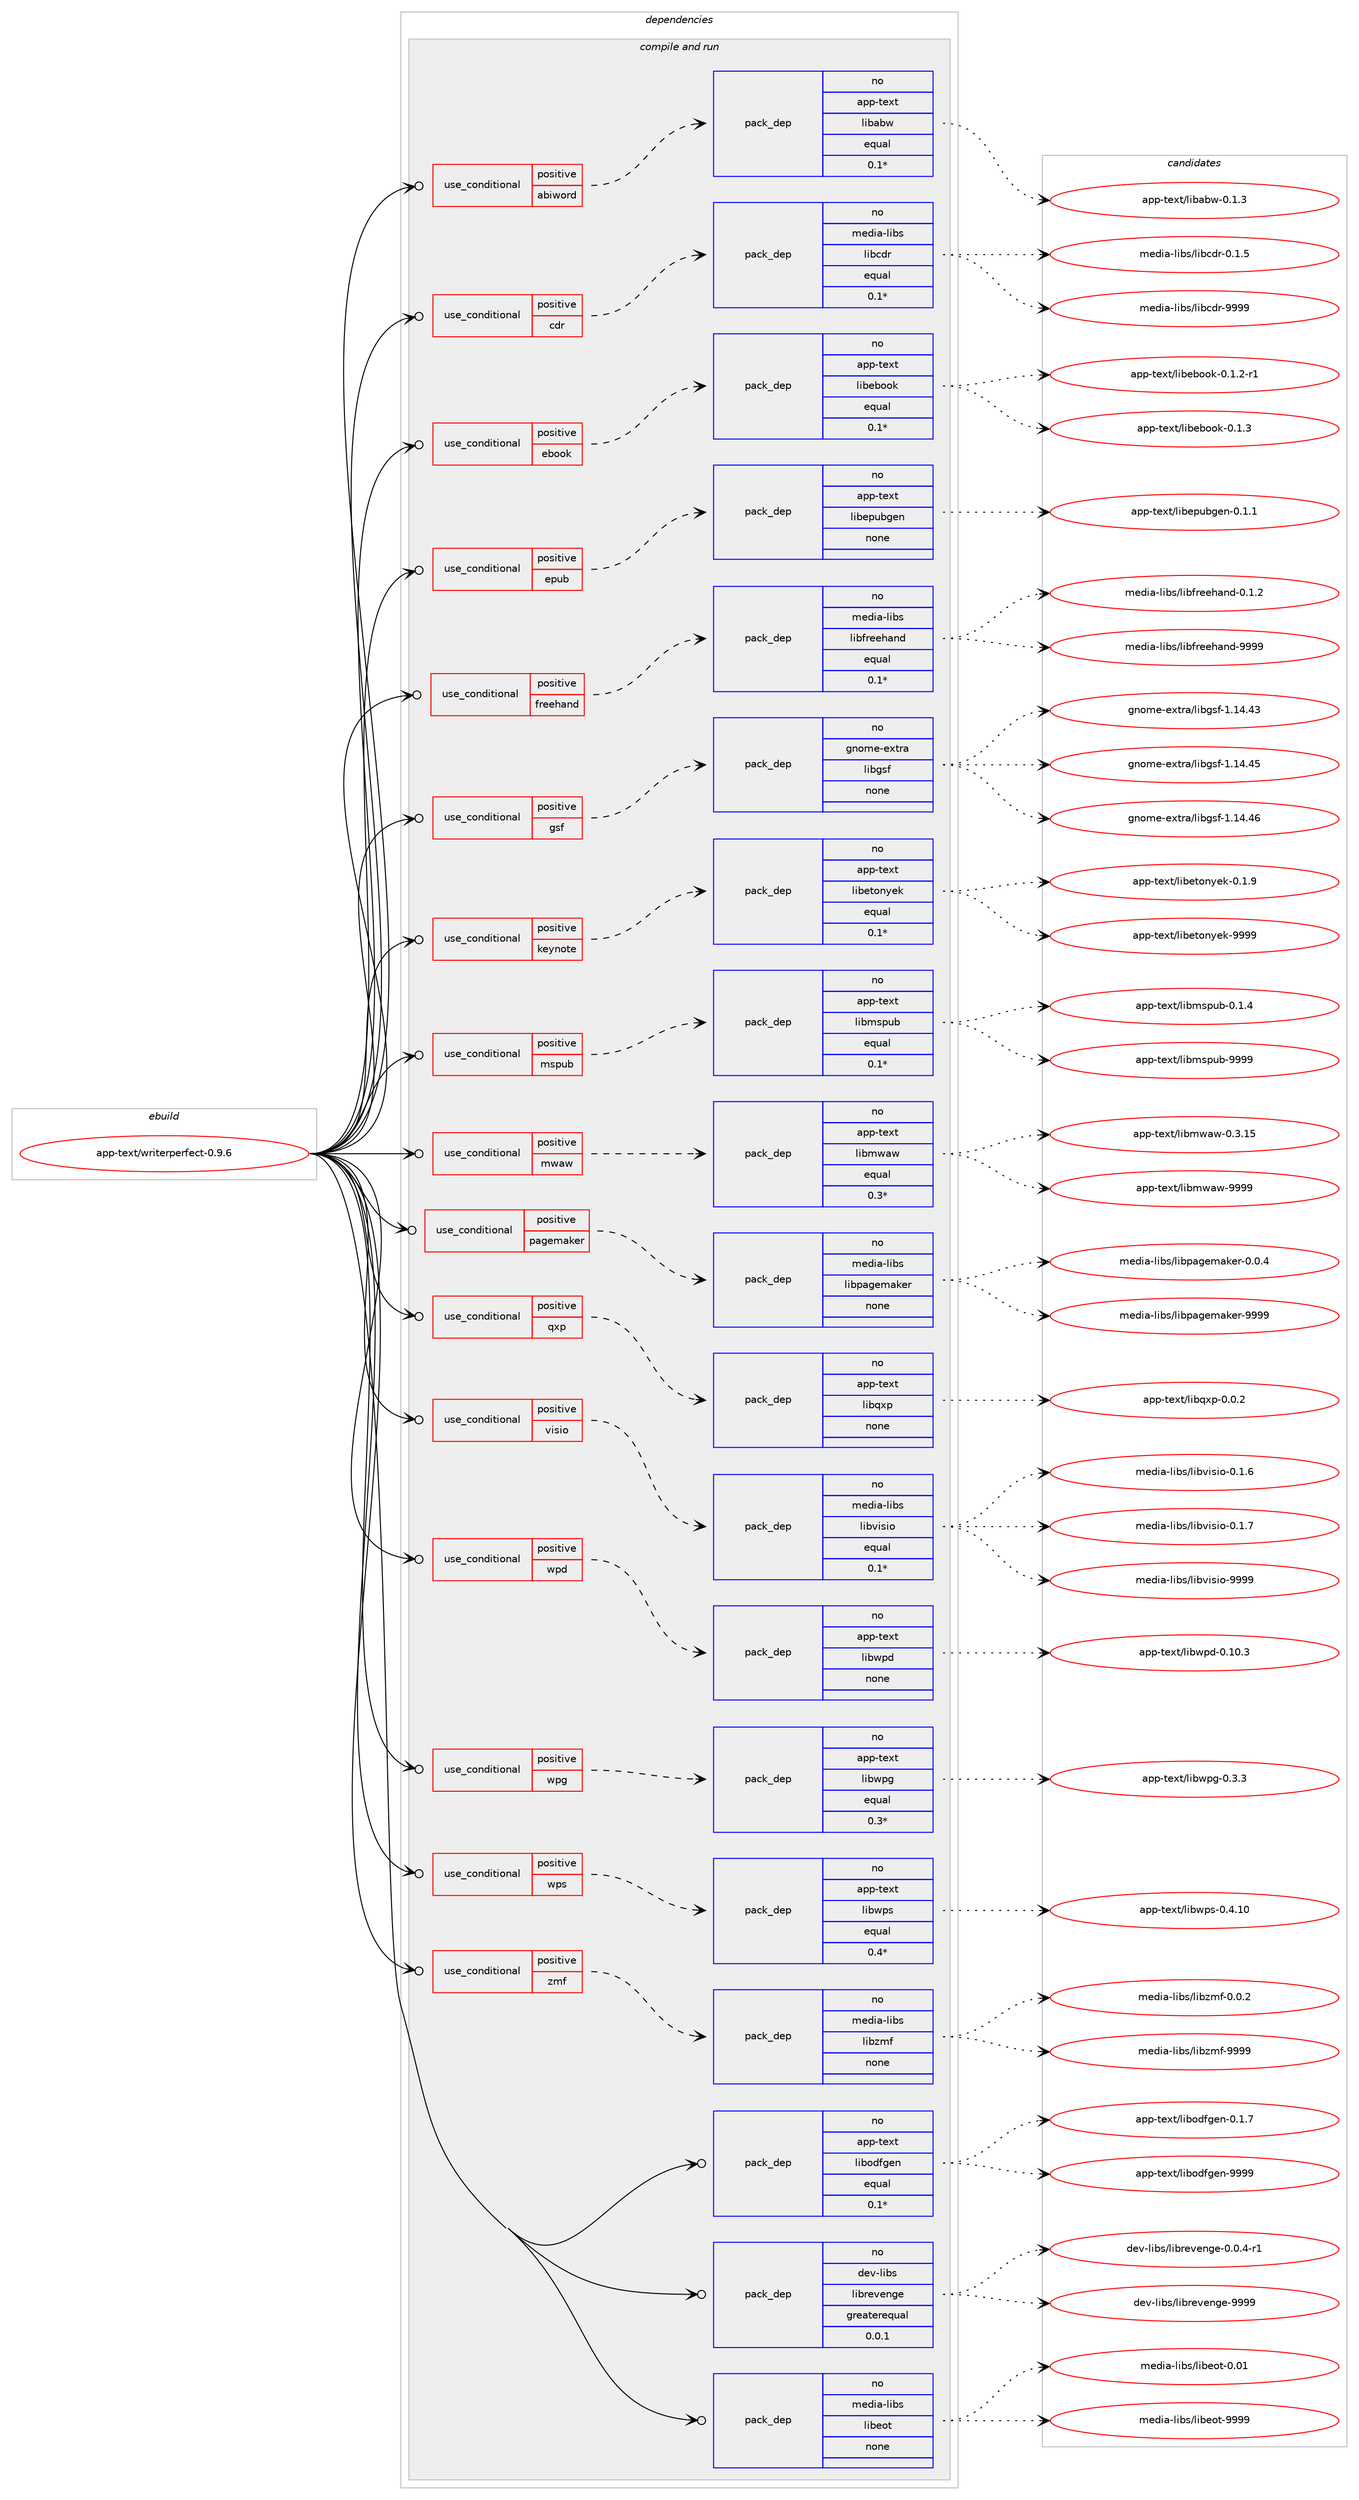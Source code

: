 digraph prolog {

# *************
# Graph options
# *************

newrank=true;
concentrate=true;
compound=true;
graph [rankdir=LR,fontname=Helvetica,fontsize=10,ranksep=1.5];#, ranksep=2.5, nodesep=0.2];
edge  [arrowhead=vee];
node  [fontname=Helvetica,fontsize=10];

# **********
# The ebuild
# **********

subgraph cluster_leftcol {
color=gray;
rank=same;
label=<<i>ebuild</i>>;
id [label="app-text/writerperfect-0.9.6", color=red, width=4, href="../app-text/writerperfect-0.9.6.svg"];
}

# ****************
# The dependencies
# ****************

subgraph cluster_midcol {
color=gray;
label=<<i>dependencies</i>>;
subgraph cluster_compile {
fillcolor="#eeeeee";
style=filled;
label=<<i>compile</i>>;
}
subgraph cluster_compileandrun {
fillcolor="#eeeeee";
style=filled;
label=<<i>compile and run</i>>;
subgraph cond122105 {
dependency512935 [label=<<TABLE BORDER="0" CELLBORDER="1" CELLSPACING="0" CELLPADDING="4"><TR><TD ROWSPAN="3" CELLPADDING="10">use_conditional</TD></TR><TR><TD>positive</TD></TR><TR><TD>abiword</TD></TR></TABLE>>, shape=none, color=red];
subgraph pack381542 {
dependency512936 [label=<<TABLE BORDER="0" CELLBORDER="1" CELLSPACING="0" CELLPADDING="4" WIDTH="220"><TR><TD ROWSPAN="6" CELLPADDING="30">pack_dep</TD></TR><TR><TD WIDTH="110">no</TD></TR><TR><TD>app-text</TD></TR><TR><TD>libabw</TD></TR><TR><TD>equal</TD></TR><TR><TD>0.1*</TD></TR></TABLE>>, shape=none, color=blue];
}
dependency512935:e -> dependency512936:w [weight=20,style="dashed",arrowhead="vee"];
}
id:e -> dependency512935:w [weight=20,style="solid",arrowhead="odotvee"];
subgraph cond122106 {
dependency512937 [label=<<TABLE BORDER="0" CELLBORDER="1" CELLSPACING="0" CELLPADDING="4"><TR><TD ROWSPAN="3" CELLPADDING="10">use_conditional</TD></TR><TR><TD>positive</TD></TR><TR><TD>cdr</TD></TR></TABLE>>, shape=none, color=red];
subgraph pack381543 {
dependency512938 [label=<<TABLE BORDER="0" CELLBORDER="1" CELLSPACING="0" CELLPADDING="4" WIDTH="220"><TR><TD ROWSPAN="6" CELLPADDING="30">pack_dep</TD></TR><TR><TD WIDTH="110">no</TD></TR><TR><TD>media-libs</TD></TR><TR><TD>libcdr</TD></TR><TR><TD>equal</TD></TR><TR><TD>0.1*</TD></TR></TABLE>>, shape=none, color=blue];
}
dependency512937:e -> dependency512938:w [weight=20,style="dashed",arrowhead="vee"];
}
id:e -> dependency512937:w [weight=20,style="solid",arrowhead="odotvee"];
subgraph cond122107 {
dependency512939 [label=<<TABLE BORDER="0" CELLBORDER="1" CELLSPACING="0" CELLPADDING="4"><TR><TD ROWSPAN="3" CELLPADDING="10">use_conditional</TD></TR><TR><TD>positive</TD></TR><TR><TD>ebook</TD></TR></TABLE>>, shape=none, color=red];
subgraph pack381544 {
dependency512940 [label=<<TABLE BORDER="0" CELLBORDER="1" CELLSPACING="0" CELLPADDING="4" WIDTH="220"><TR><TD ROWSPAN="6" CELLPADDING="30">pack_dep</TD></TR><TR><TD WIDTH="110">no</TD></TR><TR><TD>app-text</TD></TR><TR><TD>libebook</TD></TR><TR><TD>equal</TD></TR><TR><TD>0.1*</TD></TR></TABLE>>, shape=none, color=blue];
}
dependency512939:e -> dependency512940:w [weight=20,style="dashed",arrowhead="vee"];
}
id:e -> dependency512939:w [weight=20,style="solid",arrowhead="odotvee"];
subgraph cond122108 {
dependency512941 [label=<<TABLE BORDER="0" CELLBORDER="1" CELLSPACING="0" CELLPADDING="4"><TR><TD ROWSPAN="3" CELLPADDING="10">use_conditional</TD></TR><TR><TD>positive</TD></TR><TR><TD>epub</TD></TR></TABLE>>, shape=none, color=red];
subgraph pack381545 {
dependency512942 [label=<<TABLE BORDER="0" CELLBORDER="1" CELLSPACING="0" CELLPADDING="4" WIDTH="220"><TR><TD ROWSPAN="6" CELLPADDING="30">pack_dep</TD></TR><TR><TD WIDTH="110">no</TD></TR><TR><TD>app-text</TD></TR><TR><TD>libepubgen</TD></TR><TR><TD>none</TD></TR><TR><TD></TD></TR></TABLE>>, shape=none, color=blue];
}
dependency512941:e -> dependency512942:w [weight=20,style="dashed",arrowhead="vee"];
}
id:e -> dependency512941:w [weight=20,style="solid",arrowhead="odotvee"];
subgraph cond122109 {
dependency512943 [label=<<TABLE BORDER="0" CELLBORDER="1" CELLSPACING="0" CELLPADDING="4"><TR><TD ROWSPAN="3" CELLPADDING="10">use_conditional</TD></TR><TR><TD>positive</TD></TR><TR><TD>freehand</TD></TR></TABLE>>, shape=none, color=red];
subgraph pack381546 {
dependency512944 [label=<<TABLE BORDER="0" CELLBORDER="1" CELLSPACING="0" CELLPADDING="4" WIDTH="220"><TR><TD ROWSPAN="6" CELLPADDING="30">pack_dep</TD></TR><TR><TD WIDTH="110">no</TD></TR><TR><TD>media-libs</TD></TR><TR><TD>libfreehand</TD></TR><TR><TD>equal</TD></TR><TR><TD>0.1*</TD></TR></TABLE>>, shape=none, color=blue];
}
dependency512943:e -> dependency512944:w [weight=20,style="dashed",arrowhead="vee"];
}
id:e -> dependency512943:w [weight=20,style="solid",arrowhead="odotvee"];
subgraph cond122110 {
dependency512945 [label=<<TABLE BORDER="0" CELLBORDER="1" CELLSPACING="0" CELLPADDING="4"><TR><TD ROWSPAN="3" CELLPADDING="10">use_conditional</TD></TR><TR><TD>positive</TD></TR><TR><TD>gsf</TD></TR></TABLE>>, shape=none, color=red];
subgraph pack381547 {
dependency512946 [label=<<TABLE BORDER="0" CELLBORDER="1" CELLSPACING="0" CELLPADDING="4" WIDTH="220"><TR><TD ROWSPAN="6" CELLPADDING="30">pack_dep</TD></TR><TR><TD WIDTH="110">no</TD></TR><TR><TD>gnome-extra</TD></TR><TR><TD>libgsf</TD></TR><TR><TD>none</TD></TR><TR><TD></TD></TR></TABLE>>, shape=none, color=blue];
}
dependency512945:e -> dependency512946:w [weight=20,style="dashed",arrowhead="vee"];
}
id:e -> dependency512945:w [weight=20,style="solid",arrowhead="odotvee"];
subgraph cond122111 {
dependency512947 [label=<<TABLE BORDER="0" CELLBORDER="1" CELLSPACING="0" CELLPADDING="4"><TR><TD ROWSPAN="3" CELLPADDING="10">use_conditional</TD></TR><TR><TD>positive</TD></TR><TR><TD>keynote</TD></TR></TABLE>>, shape=none, color=red];
subgraph pack381548 {
dependency512948 [label=<<TABLE BORDER="0" CELLBORDER="1" CELLSPACING="0" CELLPADDING="4" WIDTH="220"><TR><TD ROWSPAN="6" CELLPADDING="30">pack_dep</TD></TR><TR><TD WIDTH="110">no</TD></TR><TR><TD>app-text</TD></TR><TR><TD>libetonyek</TD></TR><TR><TD>equal</TD></TR><TR><TD>0.1*</TD></TR></TABLE>>, shape=none, color=blue];
}
dependency512947:e -> dependency512948:w [weight=20,style="dashed",arrowhead="vee"];
}
id:e -> dependency512947:w [weight=20,style="solid",arrowhead="odotvee"];
subgraph cond122112 {
dependency512949 [label=<<TABLE BORDER="0" CELLBORDER="1" CELLSPACING="0" CELLPADDING="4"><TR><TD ROWSPAN="3" CELLPADDING="10">use_conditional</TD></TR><TR><TD>positive</TD></TR><TR><TD>mspub</TD></TR></TABLE>>, shape=none, color=red];
subgraph pack381549 {
dependency512950 [label=<<TABLE BORDER="0" CELLBORDER="1" CELLSPACING="0" CELLPADDING="4" WIDTH="220"><TR><TD ROWSPAN="6" CELLPADDING="30">pack_dep</TD></TR><TR><TD WIDTH="110">no</TD></TR><TR><TD>app-text</TD></TR><TR><TD>libmspub</TD></TR><TR><TD>equal</TD></TR><TR><TD>0.1*</TD></TR></TABLE>>, shape=none, color=blue];
}
dependency512949:e -> dependency512950:w [weight=20,style="dashed",arrowhead="vee"];
}
id:e -> dependency512949:w [weight=20,style="solid",arrowhead="odotvee"];
subgraph cond122113 {
dependency512951 [label=<<TABLE BORDER="0" CELLBORDER="1" CELLSPACING="0" CELLPADDING="4"><TR><TD ROWSPAN="3" CELLPADDING="10">use_conditional</TD></TR><TR><TD>positive</TD></TR><TR><TD>mwaw</TD></TR></TABLE>>, shape=none, color=red];
subgraph pack381550 {
dependency512952 [label=<<TABLE BORDER="0" CELLBORDER="1" CELLSPACING="0" CELLPADDING="4" WIDTH="220"><TR><TD ROWSPAN="6" CELLPADDING="30">pack_dep</TD></TR><TR><TD WIDTH="110">no</TD></TR><TR><TD>app-text</TD></TR><TR><TD>libmwaw</TD></TR><TR><TD>equal</TD></TR><TR><TD>0.3*</TD></TR></TABLE>>, shape=none, color=blue];
}
dependency512951:e -> dependency512952:w [weight=20,style="dashed",arrowhead="vee"];
}
id:e -> dependency512951:w [weight=20,style="solid",arrowhead="odotvee"];
subgraph cond122114 {
dependency512953 [label=<<TABLE BORDER="0" CELLBORDER="1" CELLSPACING="0" CELLPADDING="4"><TR><TD ROWSPAN="3" CELLPADDING="10">use_conditional</TD></TR><TR><TD>positive</TD></TR><TR><TD>pagemaker</TD></TR></TABLE>>, shape=none, color=red];
subgraph pack381551 {
dependency512954 [label=<<TABLE BORDER="0" CELLBORDER="1" CELLSPACING="0" CELLPADDING="4" WIDTH="220"><TR><TD ROWSPAN="6" CELLPADDING="30">pack_dep</TD></TR><TR><TD WIDTH="110">no</TD></TR><TR><TD>media-libs</TD></TR><TR><TD>libpagemaker</TD></TR><TR><TD>none</TD></TR><TR><TD></TD></TR></TABLE>>, shape=none, color=blue];
}
dependency512953:e -> dependency512954:w [weight=20,style="dashed",arrowhead="vee"];
}
id:e -> dependency512953:w [weight=20,style="solid",arrowhead="odotvee"];
subgraph cond122115 {
dependency512955 [label=<<TABLE BORDER="0" CELLBORDER="1" CELLSPACING="0" CELLPADDING="4"><TR><TD ROWSPAN="3" CELLPADDING="10">use_conditional</TD></TR><TR><TD>positive</TD></TR><TR><TD>qxp</TD></TR></TABLE>>, shape=none, color=red];
subgraph pack381552 {
dependency512956 [label=<<TABLE BORDER="0" CELLBORDER="1" CELLSPACING="0" CELLPADDING="4" WIDTH="220"><TR><TD ROWSPAN="6" CELLPADDING="30">pack_dep</TD></TR><TR><TD WIDTH="110">no</TD></TR><TR><TD>app-text</TD></TR><TR><TD>libqxp</TD></TR><TR><TD>none</TD></TR><TR><TD></TD></TR></TABLE>>, shape=none, color=blue];
}
dependency512955:e -> dependency512956:w [weight=20,style="dashed",arrowhead="vee"];
}
id:e -> dependency512955:w [weight=20,style="solid",arrowhead="odotvee"];
subgraph cond122116 {
dependency512957 [label=<<TABLE BORDER="0" CELLBORDER="1" CELLSPACING="0" CELLPADDING="4"><TR><TD ROWSPAN="3" CELLPADDING="10">use_conditional</TD></TR><TR><TD>positive</TD></TR><TR><TD>visio</TD></TR></TABLE>>, shape=none, color=red];
subgraph pack381553 {
dependency512958 [label=<<TABLE BORDER="0" CELLBORDER="1" CELLSPACING="0" CELLPADDING="4" WIDTH="220"><TR><TD ROWSPAN="6" CELLPADDING="30">pack_dep</TD></TR><TR><TD WIDTH="110">no</TD></TR><TR><TD>media-libs</TD></TR><TR><TD>libvisio</TD></TR><TR><TD>equal</TD></TR><TR><TD>0.1*</TD></TR></TABLE>>, shape=none, color=blue];
}
dependency512957:e -> dependency512958:w [weight=20,style="dashed",arrowhead="vee"];
}
id:e -> dependency512957:w [weight=20,style="solid",arrowhead="odotvee"];
subgraph cond122117 {
dependency512959 [label=<<TABLE BORDER="0" CELLBORDER="1" CELLSPACING="0" CELLPADDING="4"><TR><TD ROWSPAN="3" CELLPADDING="10">use_conditional</TD></TR><TR><TD>positive</TD></TR><TR><TD>wpd</TD></TR></TABLE>>, shape=none, color=red];
subgraph pack381554 {
dependency512960 [label=<<TABLE BORDER="0" CELLBORDER="1" CELLSPACING="0" CELLPADDING="4" WIDTH="220"><TR><TD ROWSPAN="6" CELLPADDING="30">pack_dep</TD></TR><TR><TD WIDTH="110">no</TD></TR><TR><TD>app-text</TD></TR><TR><TD>libwpd</TD></TR><TR><TD>none</TD></TR><TR><TD></TD></TR></TABLE>>, shape=none, color=blue];
}
dependency512959:e -> dependency512960:w [weight=20,style="dashed",arrowhead="vee"];
}
id:e -> dependency512959:w [weight=20,style="solid",arrowhead="odotvee"];
subgraph cond122118 {
dependency512961 [label=<<TABLE BORDER="0" CELLBORDER="1" CELLSPACING="0" CELLPADDING="4"><TR><TD ROWSPAN="3" CELLPADDING="10">use_conditional</TD></TR><TR><TD>positive</TD></TR><TR><TD>wpg</TD></TR></TABLE>>, shape=none, color=red];
subgraph pack381555 {
dependency512962 [label=<<TABLE BORDER="0" CELLBORDER="1" CELLSPACING="0" CELLPADDING="4" WIDTH="220"><TR><TD ROWSPAN="6" CELLPADDING="30">pack_dep</TD></TR><TR><TD WIDTH="110">no</TD></TR><TR><TD>app-text</TD></TR><TR><TD>libwpg</TD></TR><TR><TD>equal</TD></TR><TR><TD>0.3*</TD></TR></TABLE>>, shape=none, color=blue];
}
dependency512961:e -> dependency512962:w [weight=20,style="dashed",arrowhead="vee"];
}
id:e -> dependency512961:w [weight=20,style="solid",arrowhead="odotvee"];
subgraph cond122119 {
dependency512963 [label=<<TABLE BORDER="0" CELLBORDER="1" CELLSPACING="0" CELLPADDING="4"><TR><TD ROWSPAN="3" CELLPADDING="10">use_conditional</TD></TR><TR><TD>positive</TD></TR><TR><TD>wps</TD></TR></TABLE>>, shape=none, color=red];
subgraph pack381556 {
dependency512964 [label=<<TABLE BORDER="0" CELLBORDER="1" CELLSPACING="0" CELLPADDING="4" WIDTH="220"><TR><TD ROWSPAN="6" CELLPADDING="30">pack_dep</TD></TR><TR><TD WIDTH="110">no</TD></TR><TR><TD>app-text</TD></TR><TR><TD>libwps</TD></TR><TR><TD>equal</TD></TR><TR><TD>0.4*</TD></TR></TABLE>>, shape=none, color=blue];
}
dependency512963:e -> dependency512964:w [weight=20,style="dashed",arrowhead="vee"];
}
id:e -> dependency512963:w [weight=20,style="solid",arrowhead="odotvee"];
subgraph cond122120 {
dependency512965 [label=<<TABLE BORDER="0" CELLBORDER="1" CELLSPACING="0" CELLPADDING="4"><TR><TD ROWSPAN="3" CELLPADDING="10">use_conditional</TD></TR><TR><TD>positive</TD></TR><TR><TD>zmf</TD></TR></TABLE>>, shape=none, color=red];
subgraph pack381557 {
dependency512966 [label=<<TABLE BORDER="0" CELLBORDER="1" CELLSPACING="0" CELLPADDING="4" WIDTH="220"><TR><TD ROWSPAN="6" CELLPADDING="30">pack_dep</TD></TR><TR><TD WIDTH="110">no</TD></TR><TR><TD>media-libs</TD></TR><TR><TD>libzmf</TD></TR><TR><TD>none</TD></TR><TR><TD></TD></TR></TABLE>>, shape=none, color=blue];
}
dependency512965:e -> dependency512966:w [weight=20,style="dashed",arrowhead="vee"];
}
id:e -> dependency512965:w [weight=20,style="solid",arrowhead="odotvee"];
subgraph pack381558 {
dependency512967 [label=<<TABLE BORDER="0" CELLBORDER="1" CELLSPACING="0" CELLPADDING="4" WIDTH="220"><TR><TD ROWSPAN="6" CELLPADDING="30">pack_dep</TD></TR><TR><TD WIDTH="110">no</TD></TR><TR><TD>app-text</TD></TR><TR><TD>libodfgen</TD></TR><TR><TD>equal</TD></TR><TR><TD>0.1*</TD></TR></TABLE>>, shape=none, color=blue];
}
id:e -> dependency512967:w [weight=20,style="solid",arrowhead="odotvee"];
subgraph pack381559 {
dependency512968 [label=<<TABLE BORDER="0" CELLBORDER="1" CELLSPACING="0" CELLPADDING="4" WIDTH="220"><TR><TD ROWSPAN="6" CELLPADDING="30">pack_dep</TD></TR><TR><TD WIDTH="110">no</TD></TR><TR><TD>dev-libs</TD></TR><TR><TD>librevenge</TD></TR><TR><TD>greaterequal</TD></TR><TR><TD>0.0.1</TD></TR></TABLE>>, shape=none, color=blue];
}
id:e -> dependency512968:w [weight=20,style="solid",arrowhead="odotvee"];
subgraph pack381560 {
dependency512969 [label=<<TABLE BORDER="0" CELLBORDER="1" CELLSPACING="0" CELLPADDING="4" WIDTH="220"><TR><TD ROWSPAN="6" CELLPADDING="30">pack_dep</TD></TR><TR><TD WIDTH="110">no</TD></TR><TR><TD>media-libs</TD></TR><TR><TD>libeot</TD></TR><TR><TD>none</TD></TR><TR><TD></TD></TR></TABLE>>, shape=none, color=blue];
}
id:e -> dependency512969:w [weight=20,style="solid",arrowhead="odotvee"];
}
subgraph cluster_run {
fillcolor="#eeeeee";
style=filled;
label=<<i>run</i>>;
}
}

# **************
# The candidates
# **************

subgraph cluster_choices {
rank=same;
color=gray;
label=<<i>candidates</i>>;

subgraph choice381542 {
color=black;
nodesep=1;
choice971121124511610112011647108105989798119454846494651 [label="app-text/libabw-0.1.3", color=red, width=4,href="../app-text/libabw-0.1.3.svg"];
dependency512936:e -> choice971121124511610112011647108105989798119454846494651:w [style=dotted,weight="100"];
}
subgraph choice381543 {
color=black;
nodesep=1;
choice109101100105974510810598115471081059899100114454846494653 [label="media-libs/libcdr-0.1.5", color=red, width=4,href="../media-libs/libcdr-0.1.5.svg"];
choice1091011001059745108105981154710810598991001144557575757 [label="media-libs/libcdr-9999", color=red, width=4,href="../media-libs/libcdr-9999.svg"];
dependency512938:e -> choice109101100105974510810598115471081059899100114454846494653:w [style=dotted,weight="100"];
dependency512938:e -> choice1091011001059745108105981154710810598991001144557575757:w [style=dotted,weight="100"];
}
subgraph choice381544 {
color=black;
nodesep=1;
choice97112112451161011201164710810598101981111111074548464946504511449 [label="app-text/libebook-0.1.2-r1", color=red, width=4,href="../app-text/libebook-0.1.2-r1.svg"];
choice9711211245116101120116471081059810198111111107454846494651 [label="app-text/libebook-0.1.3", color=red, width=4,href="../app-text/libebook-0.1.3.svg"];
dependency512940:e -> choice97112112451161011201164710810598101981111111074548464946504511449:w [style=dotted,weight="100"];
dependency512940:e -> choice9711211245116101120116471081059810198111111107454846494651:w [style=dotted,weight="100"];
}
subgraph choice381545 {
color=black;
nodesep=1;
choice9711211245116101120116471081059810111211798103101110454846494649 [label="app-text/libepubgen-0.1.1", color=red, width=4,href="../app-text/libepubgen-0.1.1.svg"];
dependency512942:e -> choice9711211245116101120116471081059810111211798103101110454846494649:w [style=dotted,weight="100"];
}
subgraph choice381546 {
color=black;
nodesep=1;
choice109101100105974510810598115471081059810211410110110497110100454846494650 [label="media-libs/libfreehand-0.1.2", color=red, width=4,href="../media-libs/libfreehand-0.1.2.svg"];
choice1091011001059745108105981154710810598102114101101104971101004557575757 [label="media-libs/libfreehand-9999", color=red, width=4,href="../media-libs/libfreehand-9999.svg"];
dependency512944:e -> choice109101100105974510810598115471081059810211410110110497110100454846494650:w [style=dotted,weight="100"];
dependency512944:e -> choice1091011001059745108105981154710810598102114101101104971101004557575757:w [style=dotted,weight="100"];
}
subgraph choice381547 {
color=black;
nodesep=1;
choice103110111109101451011201161149747108105981031151024549464952465251 [label="gnome-extra/libgsf-1.14.43", color=red, width=4,href="../gnome-extra/libgsf-1.14.43.svg"];
choice103110111109101451011201161149747108105981031151024549464952465253 [label="gnome-extra/libgsf-1.14.45", color=red, width=4,href="../gnome-extra/libgsf-1.14.45.svg"];
choice103110111109101451011201161149747108105981031151024549464952465254 [label="gnome-extra/libgsf-1.14.46", color=red, width=4,href="../gnome-extra/libgsf-1.14.46.svg"];
dependency512946:e -> choice103110111109101451011201161149747108105981031151024549464952465251:w [style=dotted,weight="100"];
dependency512946:e -> choice103110111109101451011201161149747108105981031151024549464952465253:w [style=dotted,weight="100"];
dependency512946:e -> choice103110111109101451011201161149747108105981031151024549464952465254:w [style=dotted,weight="100"];
}
subgraph choice381548 {
color=black;
nodesep=1;
choice97112112451161011201164710810598101116111110121101107454846494657 [label="app-text/libetonyek-0.1.9", color=red, width=4,href="../app-text/libetonyek-0.1.9.svg"];
choice971121124511610112011647108105981011161111101211011074557575757 [label="app-text/libetonyek-9999", color=red, width=4,href="../app-text/libetonyek-9999.svg"];
dependency512948:e -> choice97112112451161011201164710810598101116111110121101107454846494657:w [style=dotted,weight="100"];
dependency512948:e -> choice971121124511610112011647108105981011161111101211011074557575757:w [style=dotted,weight="100"];
}
subgraph choice381549 {
color=black;
nodesep=1;
choice9711211245116101120116471081059810911511211798454846494652 [label="app-text/libmspub-0.1.4", color=red, width=4,href="../app-text/libmspub-0.1.4.svg"];
choice97112112451161011201164710810598109115112117984557575757 [label="app-text/libmspub-9999", color=red, width=4,href="../app-text/libmspub-9999.svg"];
dependency512950:e -> choice9711211245116101120116471081059810911511211798454846494652:w [style=dotted,weight="100"];
dependency512950:e -> choice97112112451161011201164710810598109115112117984557575757:w [style=dotted,weight="100"];
}
subgraph choice381550 {
color=black;
nodesep=1;
choice971121124511610112011647108105981091199711945484651464953 [label="app-text/libmwaw-0.3.15", color=red, width=4,href="../app-text/libmwaw-0.3.15.svg"];
choice97112112451161011201164710810598109119971194557575757 [label="app-text/libmwaw-9999", color=red, width=4,href="../app-text/libmwaw-9999.svg"];
dependency512952:e -> choice971121124511610112011647108105981091199711945484651464953:w [style=dotted,weight="100"];
dependency512952:e -> choice97112112451161011201164710810598109119971194557575757:w [style=dotted,weight="100"];
}
subgraph choice381551 {
color=black;
nodesep=1;
choice10910110010597451081059811547108105981129710310110997107101114454846484652 [label="media-libs/libpagemaker-0.0.4", color=red, width=4,href="../media-libs/libpagemaker-0.0.4.svg"];
choice109101100105974510810598115471081059811297103101109971071011144557575757 [label="media-libs/libpagemaker-9999", color=red, width=4,href="../media-libs/libpagemaker-9999.svg"];
dependency512954:e -> choice10910110010597451081059811547108105981129710310110997107101114454846484652:w [style=dotted,weight="100"];
dependency512954:e -> choice109101100105974510810598115471081059811297103101109971071011144557575757:w [style=dotted,weight="100"];
}
subgraph choice381552 {
color=black;
nodesep=1;
choice97112112451161011201164710810598113120112454846484650 [label="app-text/libqxp-0.0.2", color=red, width=4,href="../app-text/libqxp-0.0.2.svg"];
dependency512956:e -> choice97112112451161011201164710810598113120112454846484650:w [style=dotted,weight="100"];
}
subgraph choice381553 {
color=black;
nodesep=1;
choice1091011001059745108105981154710810598118105115105111454846494654 [label="media-libs/libvisio-0.1.6", color=red, width=4,href="../media-libs/libvisio-0.1.6.svg"];
choice1091011001059745108105981154710810598118105115105111454846494655 [label="media-libs/libvisio-0.1.7", color=red, width=4,href="../media-libs/libvisio-0.1.7.svg"];
choice10910110010597451081059811547108105981181051151051114557575757 [label="media-libs/libvisio-9999", color=red, width=4,href="../media-libs/libvisio-9999.svg"];
dependency512958:e -> choice1091011001059745108105981154710810598118105115105111454846494654:w [style=dotted,weight="100"];
dependency512958:e -> choice1091011001059745108105981154710810598118105115105111454846494655:w [style=dotted,weight="100"];
dependency512958:e -> choice10910110010597451081059811547108105981181051151051114557575757:w [style=dotted,weight="100"];
}
subgraph choice381554 {
color=black;
nodesep=1;
choice9711211245116101120116471081059811911210045484649484651 [label="app-text/libwpd-0.10.3", color=red, width=4,href="../app-text/libwpd-0.10.3.svg"];
dependency512960:e -> choice9711211245116101120116471081059811911210045484649484651:w [style=dotted,weight="100"];
}
subgraph choice381555 {
color=black;
nodesep=1;
choice97112112451161011201164710810598119112103454846514651 [label="app-text/libwpg-0.3.3", color=red, width=4,href="../app-text/libwpg-0.3.3.svg"];
dependency512962:e -> choice97112112451161011201164710810598119112103454846514651:w [style=dotted,weight="100"];
}
subgraph choice381556 {
color=black;
nodesep=1;
choice9711211245116101120116471081059811911211545484652464948 [label="app-text/libwps-0.4.10", color=red, width=4,href="../app-text/libwps-0.4.10.svg"];
dependency512964:e -> choice9711211245116101120116471081059811911211545484652464948:w [style=dotted,weight="100"];
}
subgraph choice381557 {
color=black;
nodesep=1;
choice1091011001059745108105981154710810598122109102454846484650 [label="media-libs/libzmf-0.0.2", color=red, width=4,href="../media-libs/libzmf-0.0.2.svg"];
choice10910110010597451081059811547108105981221091024557575757 [label="media-libs/libzmf-9999", color=red, width=4,href="../media-libs/libzmf-9999.svg"];
dependency512966:e -> choice1091011001059745108105981154710810598122109102454846484650:w [style=dotted,weight="100"];
dependency512966:e -> choice10910110010597451081059811547108105981221091024557575757:w [style=dotted,weight="100"];
}
subgraph choice381558 {
color=black;
nodesep=1;
choice97112112451161011201164710810598111100102103101110454846494655 [label="app-text/libodfgen-0.1.7", color=red, width=4,href="../app-text/libodfgen-0.1.7.svg"];
choice971121124511610112011647108105981111001021031011104557575757 [label="app-text/libodfgen-9999", color=red, width=4,href="../app-text/libodfgen-9999.svg"];
dependency512967:e -> choice97112112451161011201164710810598111100102103101110454846494655:w [style=dotted,weight="100"];
dependency512967:e -> choice971121124511610112011647108105981111001021031011104557575757:w [style=dotted,weight="100"];
}
subgraph choice381559 {
color=black;
nodesep=1;
choice100101118451081059811547108105981141011181011101031014548464846524511449 [label="dev-libs/librevenge-0.0.4-r1", color=red, width=4,href="../dev-libs/librevenge-0.0.4-r1.svg"];
choice100101118451081059811547108105981141011181011101031014557575757 [label="dev-libs/librevenge-9999", color=red, width=4,href="../dev-libs/librevenge-9999.svg"];
dependency512968:e -> choice100101118451081059811547108105981141011181011101031014548464846524511449:w [style=dotted,weight="100"];
dependency512968:e -> choice100101118451081059811547108105981141011181011101031014557575757:w [style=dotted,weight="100"];
}
subgraph choice381560 {
color=black;
nodesep=1;
choice10910110010597451081059811547108105981011111164548464849 [label="media-libs/libeot-0.01", color=red, width=4,href="../media-libs/libeot-0.01.svg"];
choice10910110010597451081059811547108105981011111164557575757 [label="media-libs/libeot-9999", color=red, width=4,href="../media-libs/libeot-9999.svg"];
dependency512969:e -> choice10910110010597451081059811547108105981011111164548464849:w [style=dotted,weight="100"];
dependency512969:e -> choice10910110010597451081059811547108105981011111164557575757:w [style=dotted,weight="100"];
}
}

}
